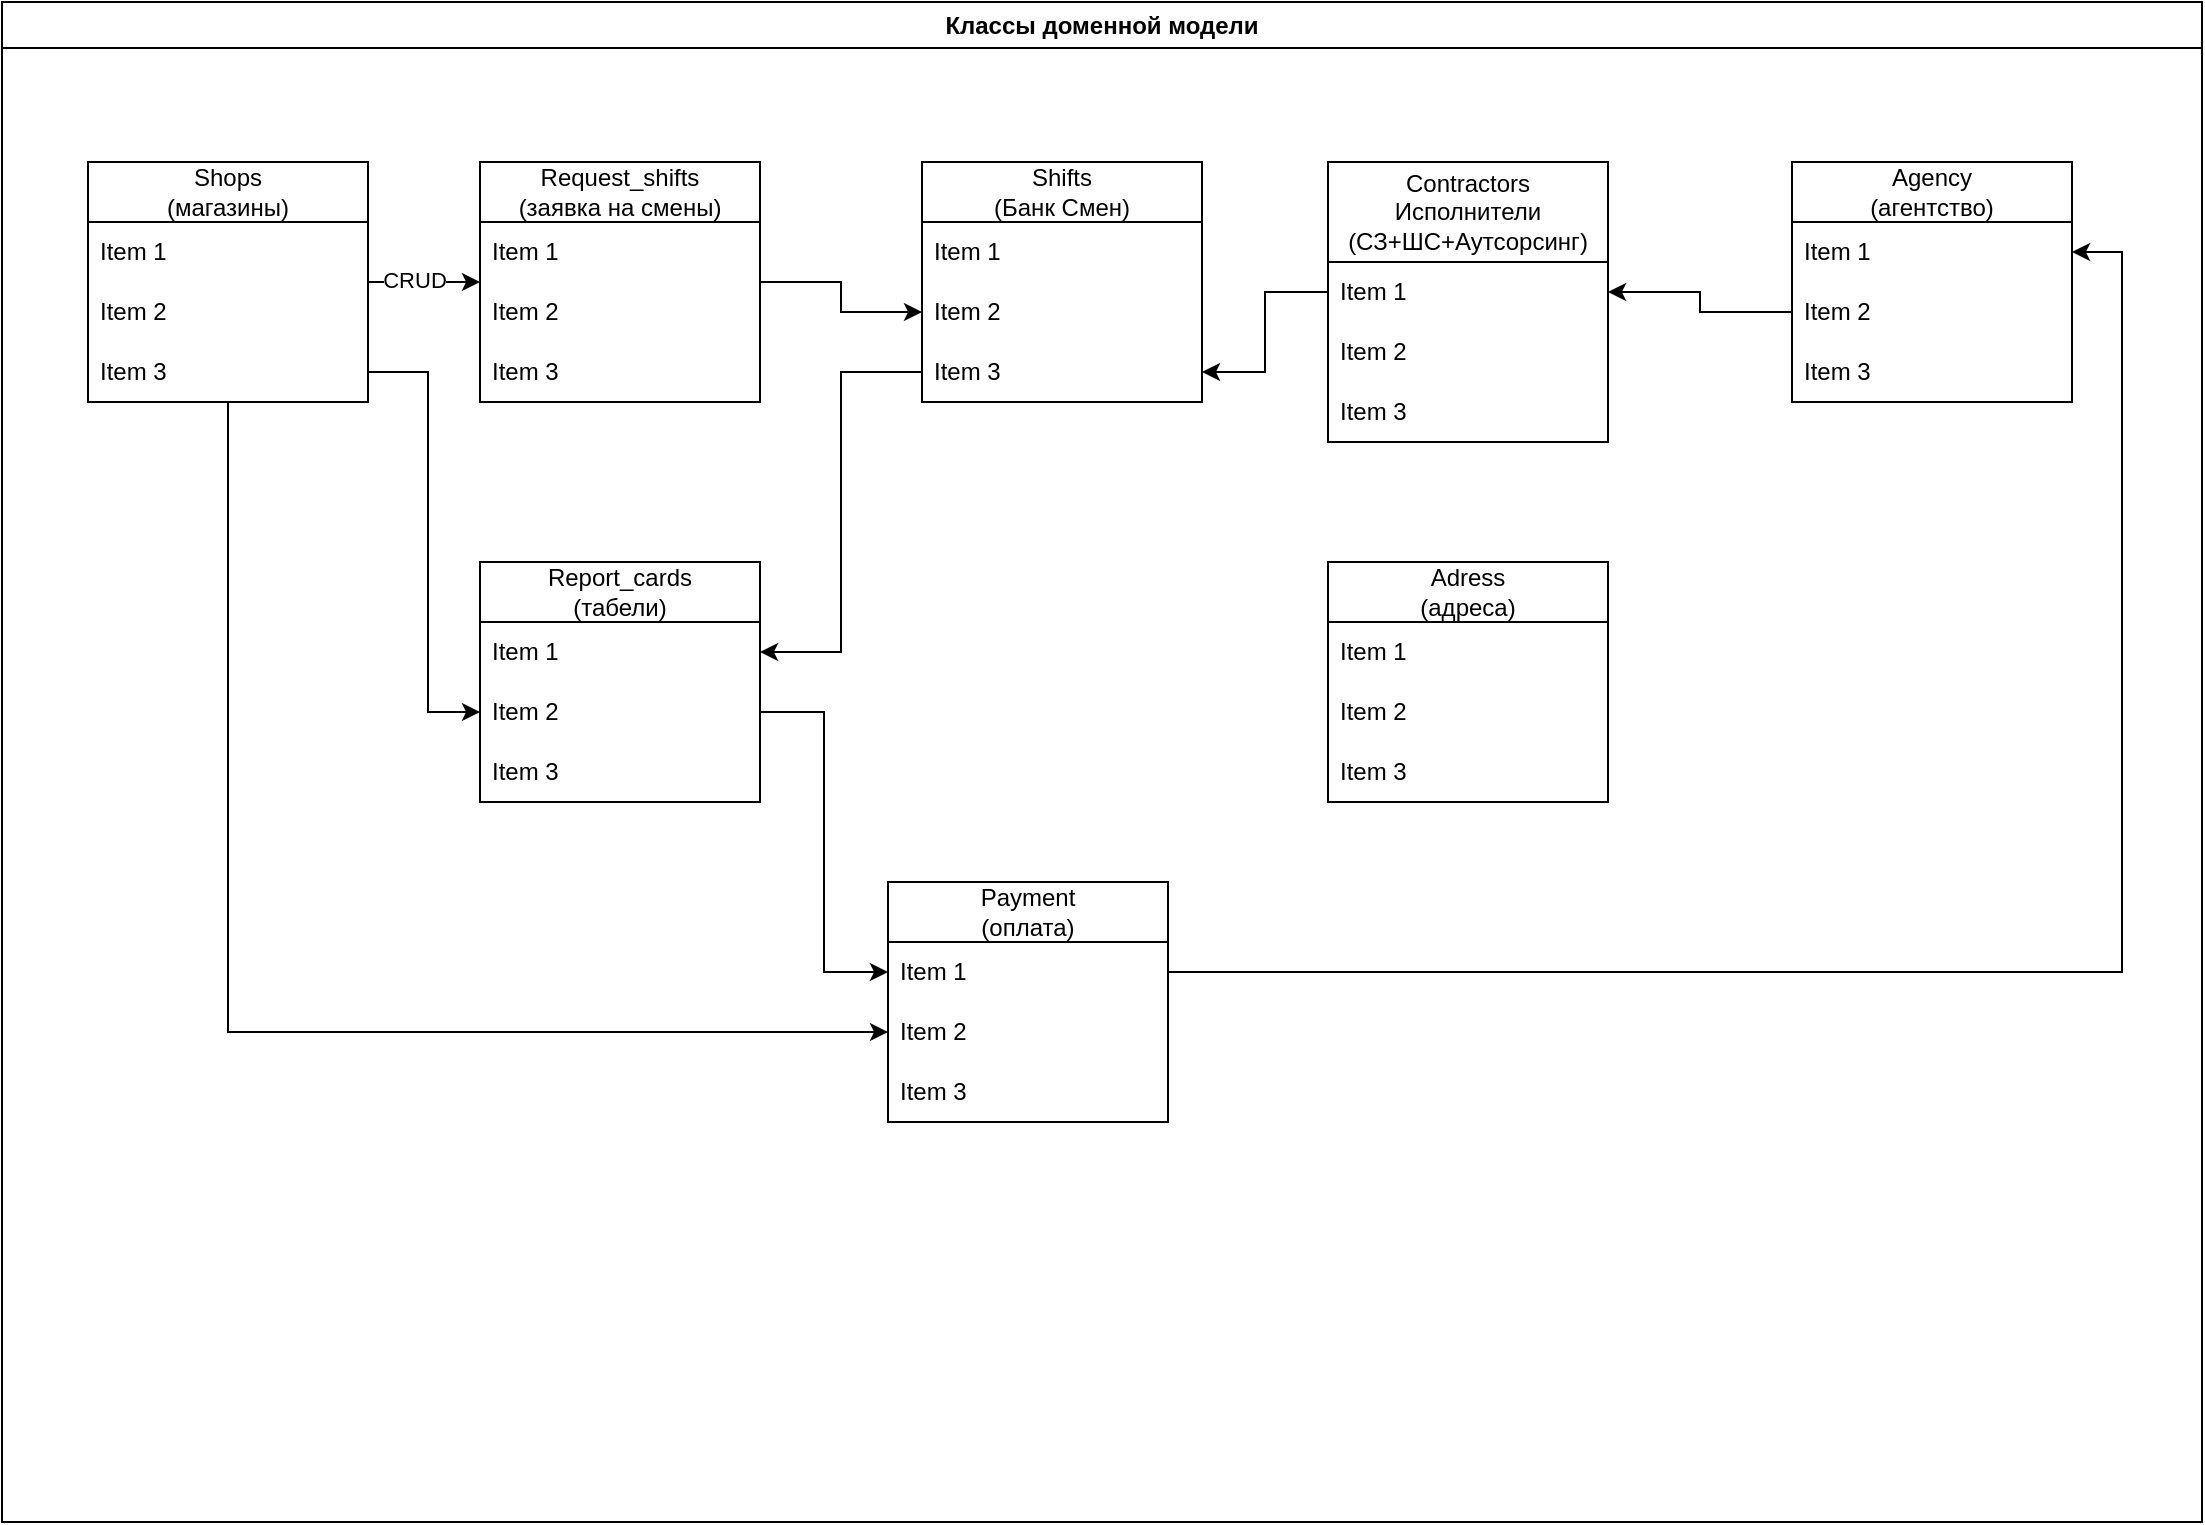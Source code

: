 <mxfile version="23.0.2" type="device">
  <diagram id="R2lEEEUBdFMjLlhIrx00" name="Page-1">
    <mxGraphModel dx="1290" dy="717" grid="1" gridSize="10" guides="1" tooltips="1" connect="1" arrows="1" fold="1" page="1" pageScale="1" pageWidth="1169" pageHeight="827" math="0" shadow="0" extFonts="Permanent Marker^https://fonts.googleapis.com/css?family=Permanent+Marker">
      <root>
        <mxCell id="0" />
        <mxCell id="1" parent="0" />
        <mxCell id="UTMJsMPESid8Jv--px6_-1" value="Классы доменной модели" style="swimlane;whiteSpace=wrap;html=1;" parent="1" vertex="1">
          <mxGeometry x="37" y="40" width="1100" height="760" as="geometry">
            <mxRectangle x="37" y="40" width="240" height="30" as="alternateBounds" />
          </mxGeometry>
        </mxCell>
        <mxCell id="D3LYpAvDrQaKQ8nl0NQ5-3" value="Shops&lt;br&gt;(магазины)" style="swimlane;fontStyle=0;childLayout=stackLayout;horizontal=1;startSize=30;horizontalStack=0;resizeParent=1;resizeParentMax=0;resizeLast=0;collapsible=1;marginBottom=0;whiteSpace=wrap;html=1;" parent="UTMJsMPESid8Jv--px6_-1" vertex="1">
          <mxGeometry x="43" y="80" width="140" height="120" as="geometry" />
        </mxCell>
        <mxCell id="D3LYpAvDrQaKQ8nl0NQ5-4" value="Item 1" style="text;strokeColor=none;fillColor=none;align=left;verticalAlign=middle;spacingLeft=4;spacingRight=4;overflow=hidden;points=[[0,0.5],[1,0.5]];portConstraint=eastwest;rotatable=0;whiteSpace=wrap;html=1;" parent="D3LYpAvDrQaKQ8nl0NQ5-3" vertex="1">
          <mxGeometry y="30" width="140" height="30" as="geometry" />
        </mxCell>
        <mxCell id="D3LYpAvDrQaKQ8nl0NQ5-5" value="Item 2" style="text;strokeColor=none;fillColor=none;align=left;verticalAlign=middle;spacingLeft=4;spacingRight=4;overflow=hidden;points=[[0,0.5],[1,0.5]];portConstraint=eastwest;rotatable=0;whiteSpace=wrap;html=1;" parent="D3LYpAvDrQaKQ8nl0NQ5-3" vertex="1">
          <mxGeometry y="60" width="140" height="30" as="geometry" />
        </mxCell>
        <mxCell id="D3LYpAvDrQaKQ8nl0NQ5-6" value="Item 3" style="text;strokeColor=none;fillColor=none;align=left;verticalAlign=middle;spacingLeft=4;spacingRight=4;overflow=hidden;points=[[0,0.5],[1,0.5]];portConstraint=eastwest;rotatable=0;whiteSpace=wrap;html=1;" parent="D3LYpAvDrQaKQ8nl0NQ5-3" vertex="1">
          <mxGeometry y="90" width="140" height="30" as="geometry" />
        </mxCell>
        <mxCell id="D3LYpAvDrQaKQ8nl0NQ5-8" value="" style="edgeStyle=orthogonalEdgeStyle;rounded=0;orthogonalLoop=1;jettySize=auto;html=1;exitX=1;exitY=0.5;exitDx=0;exitDy=0;entryX=0;entryY=0.5;entryDx=0;entryDy=0;" parent="UTMJsMPESid8Jv--px6_-1" source="D3LYpAvDrQaKQ8nl0NQ5-6" target="D3LYpAvDrQaKQ8nl0NQ5-41" edge="1">
          <mxGeometry relative="1" as="geometry">
            <Array as="points">
              <mxPoint x="213" y="185" />
              <mxPoint x="213" y="355" />
            </Array>
          </mxGeometry>
        </mxCell>
        <mxCell id="D3LYpAvDrQaKQ8nl0NQ5-9" value="Request_shifts&lt;br&gt;(заявка на смены)" style="swimlane;fontStyle=0;childLayout=stackLayout;horizontal=1;startSize=30;horizontalStack=0;resizeParent=1;resizeParentMax=0;resizeLast=0;collapsible=1;marginBottom=0;whiteSpace=wrap;html=1;" parent="UTMJsMPESid8Jv--px6_-1" vertex="1">
          <mxGeometry x="239" y="80" width="140" height="120" as="geometry" />
        </mxCell>
        <mxCell id="D3LYpAvDrQaKQ8nl0NQ5-10" value="Item 1" style="text;strokeColor=none;fillColor=none;align=left;verticalAlign=middle;spacingLeft=4;spacingRight=4;overflow=hidden;points=[[0,0.5],[1,0.5]];portConstraint=eastwest;rotatable=0;whiteSpace=wrap;html=1;" parent="D3LYpAvDrQaKQ8nl0NQ5-9" vertex="1">
          <mxGeometry y="30" width="140" height="30" as="geometry" />
        </mxCell>
        <mxCell id="D3LYpAvDrQaKQ8nl0NQ5-11" value="Item 2" style="text;strokeColor=none;fillColor=none;align=left;verticalAlign=middle;spacingLeft=4;spacingRight=4;overflow=hidden;points=[[0,0.5],[1,0.5]];portConstraint=eastwest;rotatable=0;whiteSpace=wrap;html=1;" parent="D3LYpAvDrQaKQ8nl0NQ5-9" vertex="1">
          <mxGeometry y="60" width="140" height="30" as="geometry" />
        </mxCell>
        <mxCell id="D3LYpAvDrQaKQ8nl0NQ5-12" value="Item 3" style="text;strokeColor=none;fillColor=none;align=left;verticalAlign=middle;spacingLeft=4;spacingRight=4;overflow=hidden;points=[[0,0.5],[1,0.5]];portConstraint=eastwest;rotatable=0;whiteSpace=wrap;html=1;" parent="D3LYpAvDrQaKQ8nl0NQ5-9" vertex="1">
          <mxGeometry y="90" width="140" height="30" as="geometry" />
        </mxCell>
        <mxCell id="D3LYpAvDrQaKQ8nl0NQ5-1" value="" style="edgeStyle=orthogonalEdgeStyle;rounded=0;orthogonalLoop=1;jettySize=auto;html=1;" parent="UTMJsMPESid8Jv--px6_-1" source="D3LYpAvDrQaKQ8nl0NQ5-3" target="D3LYpAvDrQaKQ8nl0NQ5-9" edge="1">
          <mxGeometry relative="1" as="geometry" />
        </mxCell>
        <mxCell id="QM908JAJ3BTXvnQUeae6-3" value="CRUD" style="edgeLabel;html=1;align=center;verticalAlign=middle;resizable=0;points=[];" vertex="1" connectable="0" parent="D3LYpAvDrQaKQ8nl0NQ5-1">
          <mxGeometry x="-0.179" y="1" relative="1" as="geometry">
            <mxPoint as="offset" />
          </mxGeometry>
        </mxCell>
        <mxCell id="D3LYpAvDrQaKQ8nl0NQ5-13" value="Shifts&lt;br&gt;(Банк Смен)" style="swimlane;fontStyle=0;childLayout=stackLayout;horizontal=1;startSize=30;horizontalStack=0;resizeParent=1;resizeParentMax=0;resizeLast=0;collapsible=1;marginBottom=0;whiteSpace=wrap;html=1;" parent="UTMJsMPESid8Jv--px6_-1" vertex="1">
          <mxGeometry x="460" y="80" width="140" height="120" as="geometry" />
        </mxCell>
        <mxCell id="D3LYpAvDrQaKQ8nl0NQ5-14" value="Item 1" style="text;strokeColor=none;fillColor=none;align=left;verticalAlign=middle;spacingLeft=4;spacingRight=4;overflow=hidden;points=[[0,0.5],[1,0.5]];portConstraint=eastwest;rotatable=0;whiteSpace=wrap;html=1;" parent="D3LYpAvDrQaKQ8nl0NQ5-13" vertex="1">
          <mxGeometry y="30" width="140" height="30" as="geometry" />
        </mxCell>
        <mxCell id="D3LYpAvDrQaKQ8nl0NQ5-15" value="Item 2" style="text;strokeColor=none;fillColor=none;align=left;verticalAlign=middle;spacingLeft=4;spacingRight=4;overflow=hidden;points=[[0,0.5],[1,0.5]];portConstraint=eastwest;rotatable=0;whiteSpace=wrap;html=1;" parent="D3LYpAvDrQaKQ8nl0NQ5-13" vertex="1">
          <mxGeometry y="60" width="140" height="30" as="geometry" />
        </mxCell>
        <mxCell id="D3LYpAvDrQaKQ8nl0NQ5-16" value="Item 3" style="text;strokeColor=none;fillColor=none;align=left;verticalAlign=middle;spacingLeft=4;spacingRight=4;overflow=hidden;points=[[0,0.5],[1,0.5]];portConstraint=eastwest;rotatable=0;whiteSpace=wrap;html=1;" parent="D3LYpAvDrQaKQ8nl0NQ5-13" vertex="1">
          <mxGeometry y="90" width="140" height="30" as="geometry" />
        </mxCell>
        <mxCell id="D3LYpAvDrQaKQ8nl0NQ5-7" value="" style="edgeStyle=orthogonalEdgeStyle;rounded=0;orthogonalLoop=1;jettySize=auto;html=1;entryX=0;entryY=0.5;entryDx=0;entryDy=0;" parent="UTMJsMPESid8Jv--px6_-1" source="D3LYpAvDrQaKQ8nl0NQ5-9" target="D3LYpAvDrQaKQ8nl0NQ5-15" edge="1">
          <mxGeometry relative="1" as="geometry" />
        </mxCell>
        <mxCell id="D3LYpAvDrQaKQ8nl0NQ5-19" value="Agency&lt;br&gt;(агентство)" style="swimlane;fontStyle=0;childLayout=stackLayout;horizontal=1;startSize=30;horizontalStack=0;resizeParent=1;resizeParentMax=0;resizeLast=0;collapsible=1;marginBottom=0;whiteSpace=wrap;html=1;" parent="UTMJsMPESid8Jv--px6_-1" vertex="1">
          <mxGeometry x="895" y="80" width="140" height="120" as="geometry" />
        </mxCell>
        <mxCell id="D3LYpAvDrQaKQ8nl0NQ5-20" value="Item 1" style="text;strokeColor=none;fillColor=none;align=left;verticalAlign=middle;spacingLeft=4;spacingRight=4;overflow=hidden;points=[[0,0.5],[1,0.5]];portConstraint=eastwest;rotatable=0;whiteSpace=wrap;html=1;" parent="D3LYpAvDrQaKQ8nl0NQ5-19" vertex="1">
          <mxGeometry y="30" width="140" height="30" as="geometry" />
        </mxCell>
        <mxCell id="D3LYpAvDrQaKQ8nl0NQ5-21" value="Item 2" style="text;strokeColor=none;fillColor=none;align=left;verticalAlign=middle;spacingLeft=4;spacingRight=4;overflow=hidden;points=[[0,0.5],[1,0.5]];portConstraint=eastwest;rotatable=0;whiteSpace=wrap;html=1;" parent="D3LYpAvDrQaKQ8nl0NQ5-19" vertex="1">
          <mxGeometry y="60" width="140" height="30" as="geometry" />
        </mxCell>
        <mxCell id="D3LYpAvDrQaKQ8nl0NQ5-22" value="Item 3" style="text;strokeColor=none;fillColor=none;align=left;verticalAlign=middle;spacingLeft=4;spacingRight=4;overflow=hidden;points=[[0,0.5],[1,0.5]];portConstraint=eastwest;rotatable=0;whiteSpace=wrap;html=1;" parent="D3LYpAvDrQaKQ8nl0NQ5-19" vertex="1">
          <mxGeometry y="90" width="140" height="30" as="geometry" />
        </mxCell>
        <mxCell id="D3LYpAvDrQaKQ8nl0NQ5-24" value="Contractors&lt;br&gt;Исполнители (СЗ+ШС+Аутсорсинг)" style="swimlane;fontStyle=0;childLayout=stackLayout;horizontal=1;startSize=50;horizontalStack=0;resizeParent=1;resizeParentMax=0;resizeLast=0;collapsible=1;marginBottom=0;whiteSpace=wrap;html=1;" parent="UTMJsMPESid8Jv--px6_-1" vertex="1">
          <mxGeometry x="663" y="80" width="140" height="140" as="geometry" />
        </mxCell>
        <mxCell id="D3LYpAvDrQaKQ8nl0NQ5-25" value="Item 1" style="text;strokeColor=none;fillColor=none;align=left;verticalAlign=middle;spacingLeft=4;spacingRight=4;overflow=hidden;points=[[0,0.5],[1,0.5]];portConstraint=eastwest;rotatable=0;whiteSpace=wrap;html=1;" parent="D3LYpAvDrQaKQ8nl0NQ5-24" vertex="1">
          <mxGeometry y="50" width="140" height="30" as="geometry" />
        </mxCell>
        <mxCell id="D3LYpAvDrQaKQ8nl0NQ5-26" value="Item 2" style="text;strokeColor=none;fillColor=none;align=left;verticalAlign=middle;spacingLeft=4;spacingRight=4;overflow=hidden;points=[[0,0.5],[1,0.5]];portConstraint=eastwest;rotatable=0;whiteSpace=wrap;html=1;" parent="D3LYpAvDrQaKQ8nl0NQ5-24" vertex="1">
          <mxGeometry y="80" width="140" height="30" as="geometry" />
        </mxCell>
        <mxCell id="D3LYpAvDrQaKQ8nl0NQ5-27" value="Item 3" style="text;strokeColor=none;fillColor=none;align=left;verticalAlign=middle;spacingLeft=4;spacingRight=4;overflow=hidden;points=[[0,0.5],[1,0.5]];portConstraint=eastwest;rotatable=0;whiteSpace=wrap;html=1;" parent="D3LYpAvDrQaKQ8nl0NQ5-24" vertex="1">
          <mxGeometry y="110" width="140" height="30" as="geometry" />
        </mxCell>
        <mxCell id="D3LYpAvDrQaKQ8nl0NQ5-33" value="" style="edgeStyle=orthogonalEdgeStyle;rounded=0;orthogonalLoop=1;jettySize=auto;html=1;entryX=1;entryY=0.5;entryDx=0;entryDy=0;exitX=0;exitY=0.5;exitDx=0;exitDy=0;" parent="UTMJsMPESid8Jv--px6_-1" source="D3LYpAvDrQaKQ8nl0NQ5-21" target="D3LYpAvDrQaKQ8nl0NQ5-25" edge="1">
          <mxGeometry relative="1" as="geometry">
            <mxPoint x="905" y="230" as="sourcePoint" />
            <mxPoint x="805" y="195" as="targetPoint" />
          </mxGeometry>
        </mxCell>
        <mxCell id="D3LYpAvDrQaKQ8nl0NQ5-34" value="" style="edgeStyle=orthogonalEdgeStyle;rounded=0;orthogonalLoop=1;jettySize=auto;html=1;entryX=1;entryY=0.5;entryDx=0;entryDy=0;exitX=1;exitY=0.5;exitDx=0;exitDy=0;" parent="UTMJsMPESid8Jv--px6_-1" source="D3LYpAvDrQaKQ8nl0NQ5-36" target="D3LYpAvDrQaKQ8nl0NQ5-20" edge="1">
          <mxGeometry relative="1" as="geometry">
            <mxPoint x="965" y="280" as="targetPoint" />
            <Array as="points">
              <mxPoint x="1060" y="485" />
              <mxPoint x="1060" y="125" />
            </Array>
          </mxGeometry>
        </mxCell>
        <mxCell id="D3LYpAvDrQaKQ8nl0NQ5-35" value="Payment&lt;br&gt;(оплата)" style="swimlane;fontStyle=0;childLayout=stackLayout;horizontal=1;startSize=30;horizontalStack=0;resizeParent=1;resizeParentMax=0;resizeLast=0;collapsible=1;marginBottom=0;whiteSpace=wrap;html=1;" parent="UTMJsMPESid8Jv--px6_-1" vertex="1">
          <mxGeometry x="443" y="440" width="140" height="120" as="geometry" />
        </mxCell>
        <mxCell id="D3LYpAvDrQaKQ8nl0NQ5-36" value="Item 1" style="text;strokeColor=none;fillColor=none;align=left;verticalAlign=middle;spacingLeft=4;spacingRight=4;overflow=hidden;points=[[0,0.5],[1,0.5]];portConstraint=eastwest;rotatable=0;whiteSpace=wrap;html=1;" parent="D3LYpAvDrQaKQ8nl0NQ5-35" vertex="1">
          <mxGeometry y="30" width="140" height="30" as="geometry" />
        </mxCell>
        <mxCell id="D3LYpAvDrQaKQ8nl0NQ5-37" value="Item 2" style="text;strokeColor=none;fillColor=none;align=left;verticalAlign=middle;spacingLeft=4;spacingRight=4;overflow=hidden;points=[[0,0.5],[1,0.5]];portConstraint=eastwest;rotatable=0;whiteSpace=wrap;html=1;" parent="D3LYpAvDrQaKQ8nl0NQ5-35" vertex="1">
          <mxGeometry y="60" width="140" height="30" as="geometry" />
        </mxCell>
        <mxCell id="D3LYpAvDrQaKQ8nl0NQ5-38" value="Item 3" style="text;strokeColor=none;fillColor=none;align=left;verticalAlign=middle;spacingLeft=4;spacingRight=4;overflow=hidden;points=[[0,0.5],[1,0.5]];portConstraint=eastwest;rotatable=0;whiteSpace=wrap;html=1;" parent="D3LYpAvDrQaKQ8nl0NQ5-35" vertex="1">
          <mxGeometry y="90" width="140" height="30" as="geometry" />
        </mxCell>
        <mxCell id="D3LYpAvDrQaKQ8nl0NQ5-39" value="Report_cards&lt;br&gt;(табели)" style="swimlane;fontStyle=0;childLayout=stackLayout;horizontal=1;startSize=30;horizontalStack=0;resizeParent=1;resizeParentMax=0;resizeLast=0;collapsible=1;marginBottom=0;whiteSpace=wrap;html=1;" parent="UTMJsMPESid8Jv--px6_-1" vertex="1">
          <mxGeometry x="239" y="280" width="140" height="120" as="geometry" />
        </mxCell>
        <mxCell id="D3LYpAvDrQaKQ8nl0NQ5-40" value="Item 1" style="text;strokeColor=none;fillColor=none;align=left;verticalAlign=middle;spacingLeft=4;spacingRight=4;overflow=hidden;points=[[0,0.5],[1,0.5]];portConstraint=eastwest;rotatable=0;whiteSpace=wrap;html=1;" parent="D3LYpAvDrQaKQ8nl0NQ5-39" vertex="1">
          <mxGeometry y="30" width="140" height="30" as="geometry" />
        </mxCell>
        <mxCell id="D3LYpAvDrQaKQ8nl0NQ5-41" value="Item 2" style="text;strokeColor=none;fillColor=none;align=left;verticalAlign=middle;spacingLeft=4;spacingRight=4;overflow=hidden;points=[[0,0.5],[1,0.5]];portConstraint=eastwest;rotatable=0;whiteSpace=wrap;html=1;" parent="D3LYpAvDrQaKQ8nl0NQ5-39" vertex="1">
          <mxGeometry y="60" width="140" height="30" as="geometry" />
        </mxCell>
        <mxCell id="D3LYpAvDrQaKQ8nl0NQ5-42" value="Item 3" style="text;strokeColor=none;fillColor=none;align=left;verticalAlign=middle;spacingLeft=4;spacingRight=4;overflow=hidden;points=[[0,0.5],[1,0.5]];portConstraint=eastwest;rotatable=0;whiteSpace=wrap;html=1;" parent="D3LYpAvDrQaKQ8nl0NQ5-39" vertex="1">
          <mxGeometry y="90" width="140" height="30" as="geometry" />
        </mxCell>
        <mxCell id="D3LYpAvDrQaKQ8nl0NQ5-43" value="" style="edgeStyle=orthogonalEdgeStyle;rounded=0;orthogonalLoop=1;jettySize=auto;html=1;entryX=1;entryY=0.5;entryDx=0;entryDy=0;exitX=0;exitY=0.5;exitDx=0;exitDy=0;" parent="UTMJsMPESid8Jv--px6_-1" source="D3LYpAvDrQaKQ8nl0NQ5-16" target="D3LYpAvDrQaKQ8nl0NQ5-40" edge="1">
          <mxGeometry relative="1" as="geometry">
            <mxPoint x="365" y="190" as="sourcePoint" />
            <mxPoint x="425" y="205" as="targetPoint" />
          </mxGeometry>
        </mxCell>
        <mxCell id="D3LYpAvDrQaKQ8nl0NQ5-44" value="" style="edgeStyle=orthogonalEdgeStyle;rounded=0;orthogonalLoop=1;jettySize=auto;html=1;entryX=0;entryY=0.5;entryDx=0;entryDy=0;exitX=1;exitY=0.5;exitDx=0;exitDy=0;" parent="UTMJsMPESid8Jv--px6_-1" source="D3LYpAvDrQaKQ8nl0NQ5-41" target="D3LYpAvDrQaKQ8nl0NQ5-36" edge="1">
          <mxGeometry relative="1" as="geometry">
            <mxPoint x="365" y="190" as="sourcePoint" />
            <mxPoint x="425" y="205" as="targetPoint" />
          </mxGeometry>
        </mxCell>
        <mxCell id="D3LYpAvDrQaKQ8nl0NQ5-2" value="" style="edgeStyle=orthogonalEdgeStyle;rounded=0;orthogonalLoop=1;jettySize=auto;html=1;entryX=0;entryY=0.5;entryDx=0;entryDy=0;" parent="UTMJsMPESid8Jv--px6_-1" source="D3LYpAvDrQaKQ8nl0NQ5-3" target="D3LYpAvDrQaKQ8nl0NQ5-37" edge="1">
          <mxGeometry relative="1" as="geometry">
            <mxPoint x="85" y="320" as="targetPoint" />
          </mxGeometry>
        </mxCell>
        <mxCell id="T9TbePmRz_xjka0sexMA-13" value="Adress&lt;br&gt;(адреса)" style="swimlane;fontStyle=0;childLayout=stackLayout;horizontal=1;startSize=30;horizontalStack=0;resizeParent=1;resizeParentMax=0;resizeLast=0;collapsible=1;marginBottom=0;whiteSpace=wrap;html=1;" parent="UTMJsMPESid8Jv--px6_-1" vertex="1">
          <mxGeometry x="663" y="280" width="140" height="120" as="geometry" />
        </mxCell>
        <mxCell id="T9TbePmRz_xjka0sexMA-14" value="Item 1" style="text;strokeColor=none;fillColor=none;align=left;verticalAlign=middle;spacingLeft=4;spacingRight=4;overflow=hidden;points=[[0,0.5],[1,0.5]];portConstraint=eastwest;rotatable=0;whiteSpace=wrap;html=1;" parent="T9TbePmRz_xjka0sexMA-13" vertex="1">
          <mxGeometry y="30" width="140" height="30" as="geometry" />
        </mxCell>
        <mxCell id="T9TbePmRz_xjka0sexMA-15" value="Item 2" style="text;strokeColor=none;fillColor=none;align=left;verticalAlign=middle;spacingLeft=4;spacingRight=4;overflow=hidden;points=[[0,0.5],[1,0.5]];portConstraint=eastwest;rotatable=0;whiteSpace=wrap;html=1;" parent="T9TbePmRz_xjka0sexMA-13" vertex="1">
          <mxGeometry y="60" width="140" height="30" as="geometry" />
        </mxCell>
        <mxCell id="T9TbePmRz_xjka0sexMA-16" value="Item 3" style="text;strokeColor=none;fillColor=none;align=left;verticalAlign=middle;spacingLeft=4;spacingRight=4;overflow=hidden;points=[[0,0.5],[1,0.5]];portConstraint=eastwest;rotatable=0;whiteSpace=wrap;html=1;" parent="T9TbePmRz_xjka0sexMA-13" vertex="1">
          <mxGeometry y="90" width="140" height="30" as="geometry" />
        </mxCell>
        <mxCell id="QM908JAJ3BTXvnQUeae6-2" value="" style="edgeStyle=orthogonalEdgeStyle;rounded=0;orthogonalLoop=1;jettySize=auto;html=1;" edge="1" parent="UTMJsMPESid8Jv--px6_-1" source="D3LYpAvDrQaKQ8nl0NQ5-25" target="D3LYpAvDrQaKQ8nl0NQ5-16">
          <mxGeometry relative="1" as="geometry" />
        </mxCell>
      </root>
    </mxGraphModel>
  </diagram>
</mxfile>
